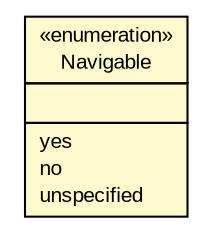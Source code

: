 #!/usr/local/bin/dot
#
# Class diagram 
# Generated by UMLGraph version R5_6_6-6-g3bdff0 (http://www.umlgraph.org/)
#

digraph G {
	edge [fontname="arial",fontsize=10,labelfontname="arial",labelfontsize=10];
	node [fontname="arial",fontsize=10,shape=plaintext];
	nodesep=0.25;
	ranksep=0.5;
	// org.tanjakostic.jcleancim.model.UmlAssociationEnd.Navigable
	c182657 [label=<<table title="org.tanjakostic.jcleancim.model.UmlAssociationEnd.Navigable" border="0" cellborder="1" cellspacing="0" cellpadding="2" port="p" bgcolor="lemonChiffon" href="./UmlAssociationEnd.Navigable.html">
		<tr><td><table border="0" cellspacing="0" cellpadding="1">
<tr><td align="center" balign="center"> &#171;enumeration&#187; </td></tr>
<tr><td align="center" balign="center"> Navigable </td></tr>
		</table></td></tr>
		<tr><td><table border="0" cellspacing="0" cellpadding="1">
<tr><td align="left" balign="left">  </td></tr>
		</table></td></tr>
		<tr><td><table border="0" cellspacing="0" cellpadding="1">
<tr><td align="left" balign="left"> yes </td></tr>
<tr><td align="left" balign="left"> no </td></tr>
<tr><td align="left" balign="left"> unspecified </td></tr>
		</table></td></tr>
		</table>>, URL="./UmlAssociationEnd.Navigable.html", fontname="arial", fontcolor="black", fontsize=10.0];
}


